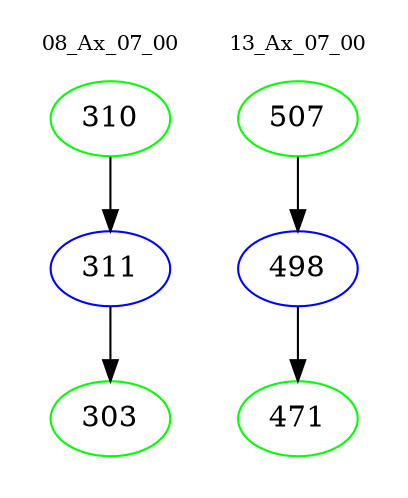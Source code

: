 digraph{
subgraph cluster_0 {
color = white
label = "08_Ax_07_00";
fontsize=10;
T0_310 [label="310", color="green"]
T0_310 -> T0_311 [color="black"]
T0_311 [label="311", color="blue"]
T0_311 -> T0_303 [color="black"]
T0_303 [label="303", color="green"]
}
subgraph cluster_1 {
color = white
label = "13_Ax_07_00";
fontsize=10;
T1_507 [label="507", color="green"]
T1_507 -> T1_498 [color="black"]
T1_498 [label="498", color="blue"]
T1_498 -> T1_471 [color="black"]
T1_471 [label="471", color="green"]
}
}
